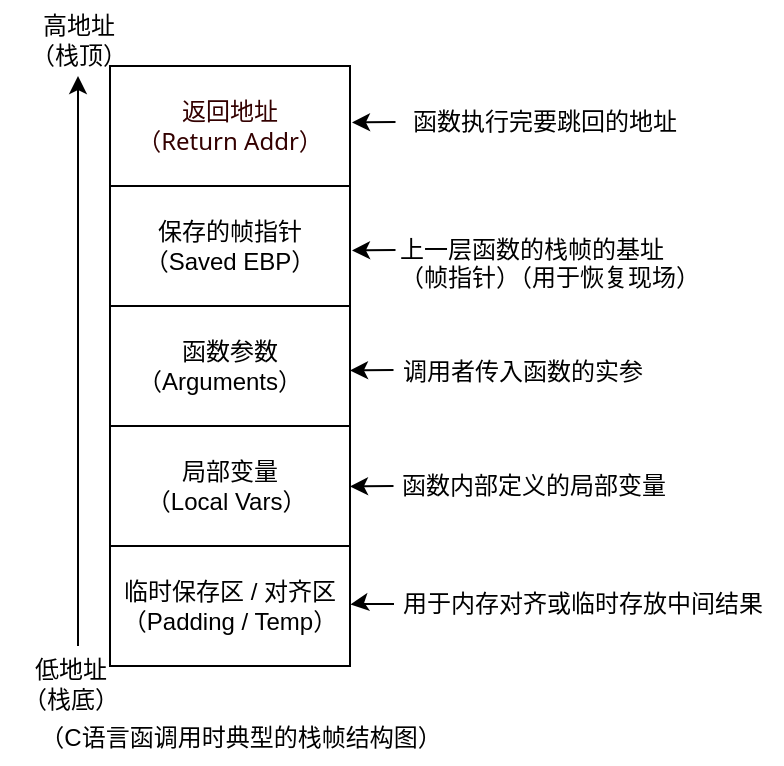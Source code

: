 <mxfile version="27.0.6">
  <diagram name="第 1 页" id="goHH-cacQclihP8tj52F">
    <mxGraphModel dx="1011" dy="680" grid="1" gridSize="10" guides="1" tooltips="1" connect="1" arrows="1" fold="1" page="1" pageScale="1" pageWidth="827" pageHeight="1169" math="0" shadow="0">
      <root>
        <mxCell id="0" />
        <mxCell id="1" parent="0" />
        <mxCell id="dSSBSxWVxvR64Uiz2ZRZ-1" value="&lt;div&gt;&lt;font style=&quot;color: rgb(51, 0, 0);&quot;&gt;返回地址&lt;br&gt;（&lt;span style=&quot;font-family: system-ui, -apple-system, BlinkMacSystemFont, &amp;quot;Segoe UI&amp;quot;, Roboto, Oxygen, Ubuntu, Cantarell, &amp;quot;Fira Sans&amp;quot;, &amp;quot;Droid Sans&amp;quot;, &amp;quot;Helvetica Neue&amp;quot;, Arial, sans-serif; orphans: 4; text-align: left; white-space-collapse: preserve; background-color: rgb(255, 255, 255);&quot;&gt;Return Addr）&lt;/span&gt;&lt;/font&gt;&lt;/div&gt;" style="rounded=0;whiteSpace=wrap;html=1;" parent="1" vertex="1">
          <mxGeometry x="326" y="263" width="120" height="60" as="geometry" />
        </mxCell>
        <mxCell id="dSSBSxWVxvR64Uiz2ZRZ-9" value="保存的帧指针（Saved EBP）" style="rounded=0;whiteSpace=wrap;html=1;" parent="1" vertex="1">
          <mxGeometry x="326" y="323" width="120" height="60" as="geometry" />
        </mxCell>
        <mxCell id="dSSBSxWVxvR64Uiz2ZRZ-12" value="" style="endArrow=classic;html=1;rounded=0;exitX=0.557;exitY=-0.05;exitDx=0;exitDy=0;exitPerimeter=0;" parent="1" edge="1">
          <mxGeometry width="50" height="50" relative="1" as="geometry">
            <mxPoint x="309.99" y="553" as="sourcePoint" />
            <mxPoint x="310" y="268" as="targetPoint" />
          </mxGeometry>
        </mxCell>
        <mxCell id="dSSBSxWVxvR64Uiz2ZRZ-13" value="高地址&lt;br&gt;（栈顶）" style="text;html=1;align=center;verticalAlign=middle;resizable=0;points=[];autosize=1;strokeColor=none;fillColor=none;" parent="1" vertex="1">
          <mxGeometry x="275" y="230" width="70" height="40" as="geometry" />
        </mxCell>
        <mxCell id="dSSBSxWVxvR64Uiz2ZRZ-14" value="低地址&lt;br&gt;（栈底）" style="text;html=1;align=center;verticalAlign=middle;resizable=0;points=[];autosize=1;strokeColor=none;fillColor=none;" parent="1" vertex="1">
          <mxGeometry x="271" y="552" width="70" height="40" as="geometry" />
        </mxCell>
        <mxCell id="dSSBSxWVxvR64Uiz2ZRZ-40" value="" style="endArrow=classic;html=1;rounded=0;entryX=1;entryY=0.667;entryDx=0;entryDy=0;entryPerimeter=0;exitX=-0.018;exitY=0.426;exitDx=0;exitDy=0;exitPerimeter=0;" parent="1" edge="1">
          <mxGeometry width="50" height="50" relative="1" as="geometry">
            <mxPoint x="468.74" y="291" as="sourcePoint" />
            <mxPoint x="447" y="291.24" as="targetPoint" />
          </mxGeometry>
        </mxCell>
        <mxCell id="dSSBSxWVxvR64Uiz2ZRZ-41" value="" style="endArrow=classic;html=1;rounded=0;entryX=1;entryY=0.667;entryDx=0;entryDy=0;entryPerimeter=0;exitX=-0.018;exitY=0.426;exitDx=0;exitDy=0;exitPerimeter=0;" parent="1" edge="1">
          <mxGeometry width="50" height="50" relative="1" as="geometry">
            <mxPoint x="468.74" y="355" as="sourcePoint" />
            <mxPoint x="447" y="355.24" as="targetPoint" />
          </mxGeometry>
        </mxCell>
        <mxCell id="AIi-UTc1Uuxe0sITR6zi-1" value="函数参数（Arguments）&amp;nbsp; &amp;nbsp;" style="rounded=0;whiteSpace=wrap;html=1;" vertex="1" parent="1">
          <mxGeometry x="326" y="383" width="120" height="60" as="geometry" />
        </mxCell>
        <mxCell id="AIi-UTc1Uuxe0sITR6zi-2" value="局部变量&lt;br&gt;（Local Vars）&amp;nbsp;" style="rounded=0;whiteSpace=wrap;html=1;" vertex="1" parent="1">
          <mxGeometry x="326" y="443" width="120" height="60" as="geometry" />
        </mxCell>
        <mxCell id="AIi-UTc1Uuxe0sITR6zi-4" value="" style="endArrow=classic;html=1;rounded=0;entryX=1;entryY=0.667;entryDx=0;entryDy=0;entryPerimeter=0;exitX=-0.018;exitY=0.426;exitDx=0;exitDy=0;exitPerimeter=0;" edge="1" parent="1">
          <mxGeometry width="50" height="50" relative="1" as="geometry">
            <mxPoint x="467.74" y="415" as="sourcePoint" />
            <mxPoint x="446" y="415.24" as="targetPoint" />
          </mxGeometry>
        </mxCell>
        <mxCell id="AIi-UTc1Uuxe0sITR6zi-6" value="" style="endArrow=classic;html=1;rounded=0;entryX=1;entryY=0.667;entryDx=0;entryDy=0;entryPerimeter=0;exitX=-0.018;exitY=0.426;exitDx=0;exitDy=0;exitPerimeter=0;" edge="1" parent="1">
          <mxGeometry width="50" height="50" relative="1" as="geometry">
            <mxPoint x="467.74" y="473" as="sourcePoint" />
            <mxPoint x="446" y="473.24" as="targetPoint" />
          </mxGeometry>
        </mxCell>
        <mxCell id="AIi-UTc1Uuxe0sITR6zi-7" value="&lt;font style=&quot;font-size: 12px;&quot;&gt;函数执行完要跳回的地址&lt;/font&gt;" style="text;html=1;align=center;verticalAlign=middle;resizable=0;points=[];autosize=1;strokeColor=none;fillColor=none;fontSize=16;" vertex="1" parent="1">
          <mxGeometry x="463" y="274" width="160" height="30" as="geometry" />
        </mxCell>
        <mxCell id="AIi-UTc1Uuxe0sITR6zi-8" value="上一层函数的栈帧的基址（帧指针）（用于恢复现场）" style="text;whiteSpace=wrap;html=1;" vertex="1" parent="1">
          <mxGeometry x="469" y="341" width="150" height="40" as="geometry" />
        </mxCell>
        <mxCell id="AIi-UTc1Uuxe0sITR6zi-9" value="函数内部定义的局部变量" style="text;whiteSpace=wrap;html=1;" vertex="1" parent="1">
          <mxGeometry x="470" y="459" width="160" height="40" as="geometry" />
        </mxCell>
        <mxCell id="AIi-UTc1Uuxe0sITR6zi-10" value="&lt;font style=&quot;font-size: 12px;&quot;&gt;（C语言函调用时典型的栈帧结构图）&lt;/font&gt;" style="text;html=1;align=center;verticalAlign=middle;resizable=0;points=[];autosize=1;strokeColor=none;fillColor=none;fontSize=16;" vertex="1" parent="1">
          <mxGeometry x="281" y="582" width="220" height="30" as="geometry" />
        </mxCell>
        <mxCell id="AIi-UTc1Uuxe0sITR6zi-12" value="临时保存区 / 对齐区&lt;br&gt;（Padding / Temp）" style="rounded=0;whiteSpace=wrap;html=1;" vertex="1" parent="1">
          <mxGeometry x="326" y="503" width="120" height="60" as="geometry" />
        </mxCell>
        <mxCell id="AIi-UTc1Uuxe0sITR6zi-13" value="&lt;font style=&quot;font-size: 12px;&quot;&gt;调用者传入函数的实参&lt;/font&gt;" style="text;html=1;align=center;verticalAlign=middle;resizable=0;points=[];autosize=1;strokeColor=none;fillColor=none;fontSize=16;" vertex="1" parent="1">
          <mxGeometry x="462" y="399" width="140" height="30" as="geometry" />
        </mxCell>
        <mxCell id="AIi-UTc1Uuxe0sITR6zi-14" value="" style="endArrow=classic;html=1;rounded=0;entryX=1;entryY=0.667;entryDx=0;entryDy=0;entryPerimeter=0;exitX=-0.018;exitY=0.426;exitDx=0;exitDy=0;exitPerimeter=0;" edge="1" parent="1">
          <mxGeometry width="50" height="50" relative="1" as="geometry">
            <mxPoint x="468" y="532" as="sourcePoint" />
            <mxPoint x="446.26" y="532.24" as="targetPoint" />
            <Array as="points">
              <mxPoint x="448" y="532" />
            </Array>
          </mxGeometry>
        </mxCell>
        <mxCell id="AIi-UTc1Uuxe0sITR6zi-15" value="&lt;font style=&quot;font-size: 12px;&quot;&gt;用于内存对齐或临时存放中间结果&lt;/font&gt;" style="text;html=1;align=center;verticalAlign=middle;resizable=0;points=[];autosize=1;strokeColor=none;fillColor=none;fontSize=16;" vertex="1" parent="1">
          <mxGeometry x="462" y="515" width="200" height="30" as="geometry" />
        </mxCell>
      </root>
    </mxGraphModel>
  </diagram>
</mxfile>
